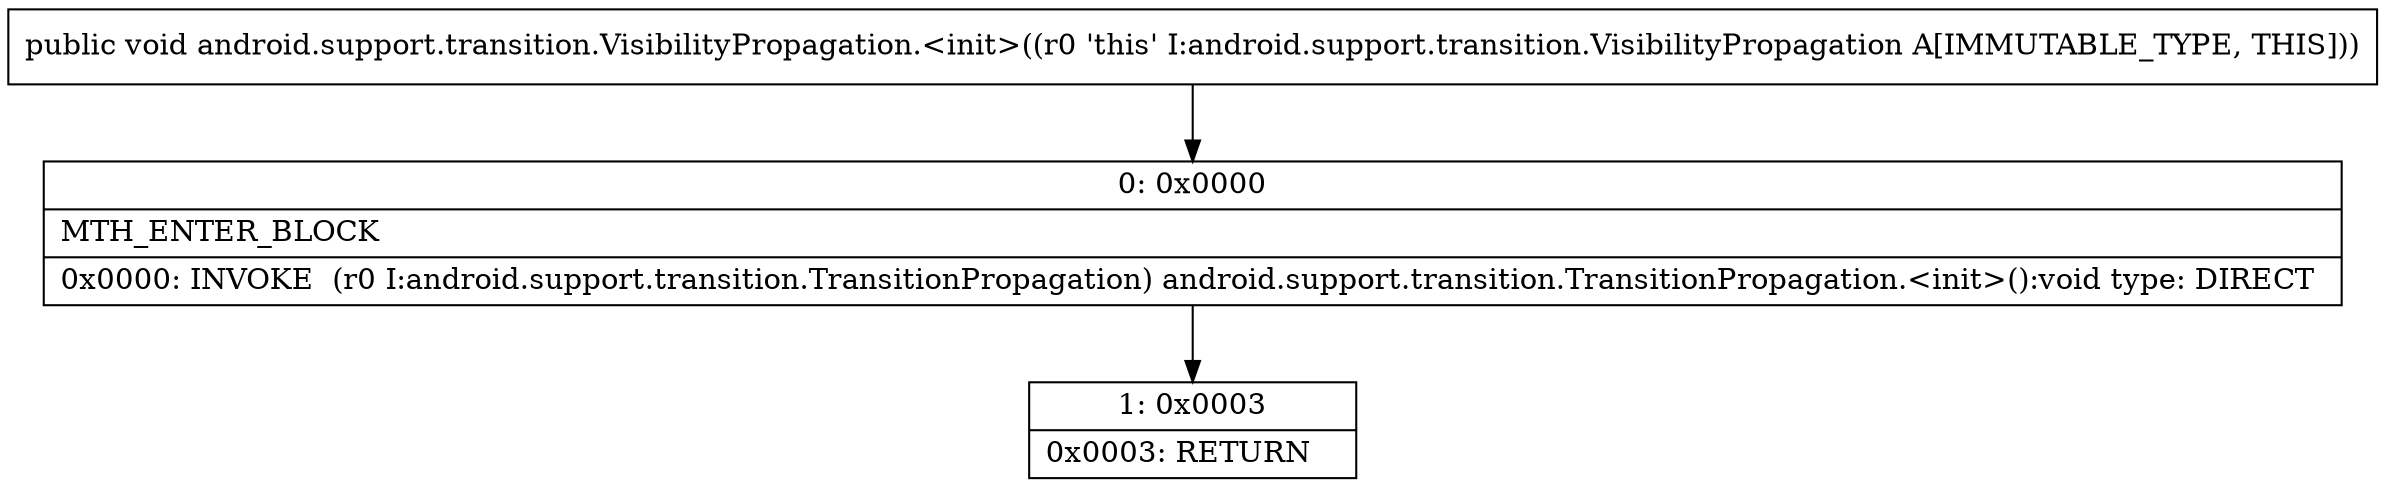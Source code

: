 digraph "CFG forandroid.support.transition.VisibilityPropagation.\<init\>()V" {
Node_0 [shape=record,label="{0\:\ 0x0000|MTH_ENTER_BLOCK\l|0x0000: INVOKE  (r0 I:android.support.transition.TransitionPropagation) android.support.transition.TransitionPropagation.\<init\>():void type: DIRECT \l}"];
Node_1 [shape=record,label="{1\:\ 0x0003|0x0003: RETURN   \l}"];
MethodNode[shape=record,label="{public void android.support.transition.VisibilityPropagation.\<init\>((r0 'this' I:android.support.transition.VisibilityPropagation A[IMMUTABLE_TYPE, THIS])) }"];
MethodNode -> Node_0;
Node_0 -> Node_1;
}

